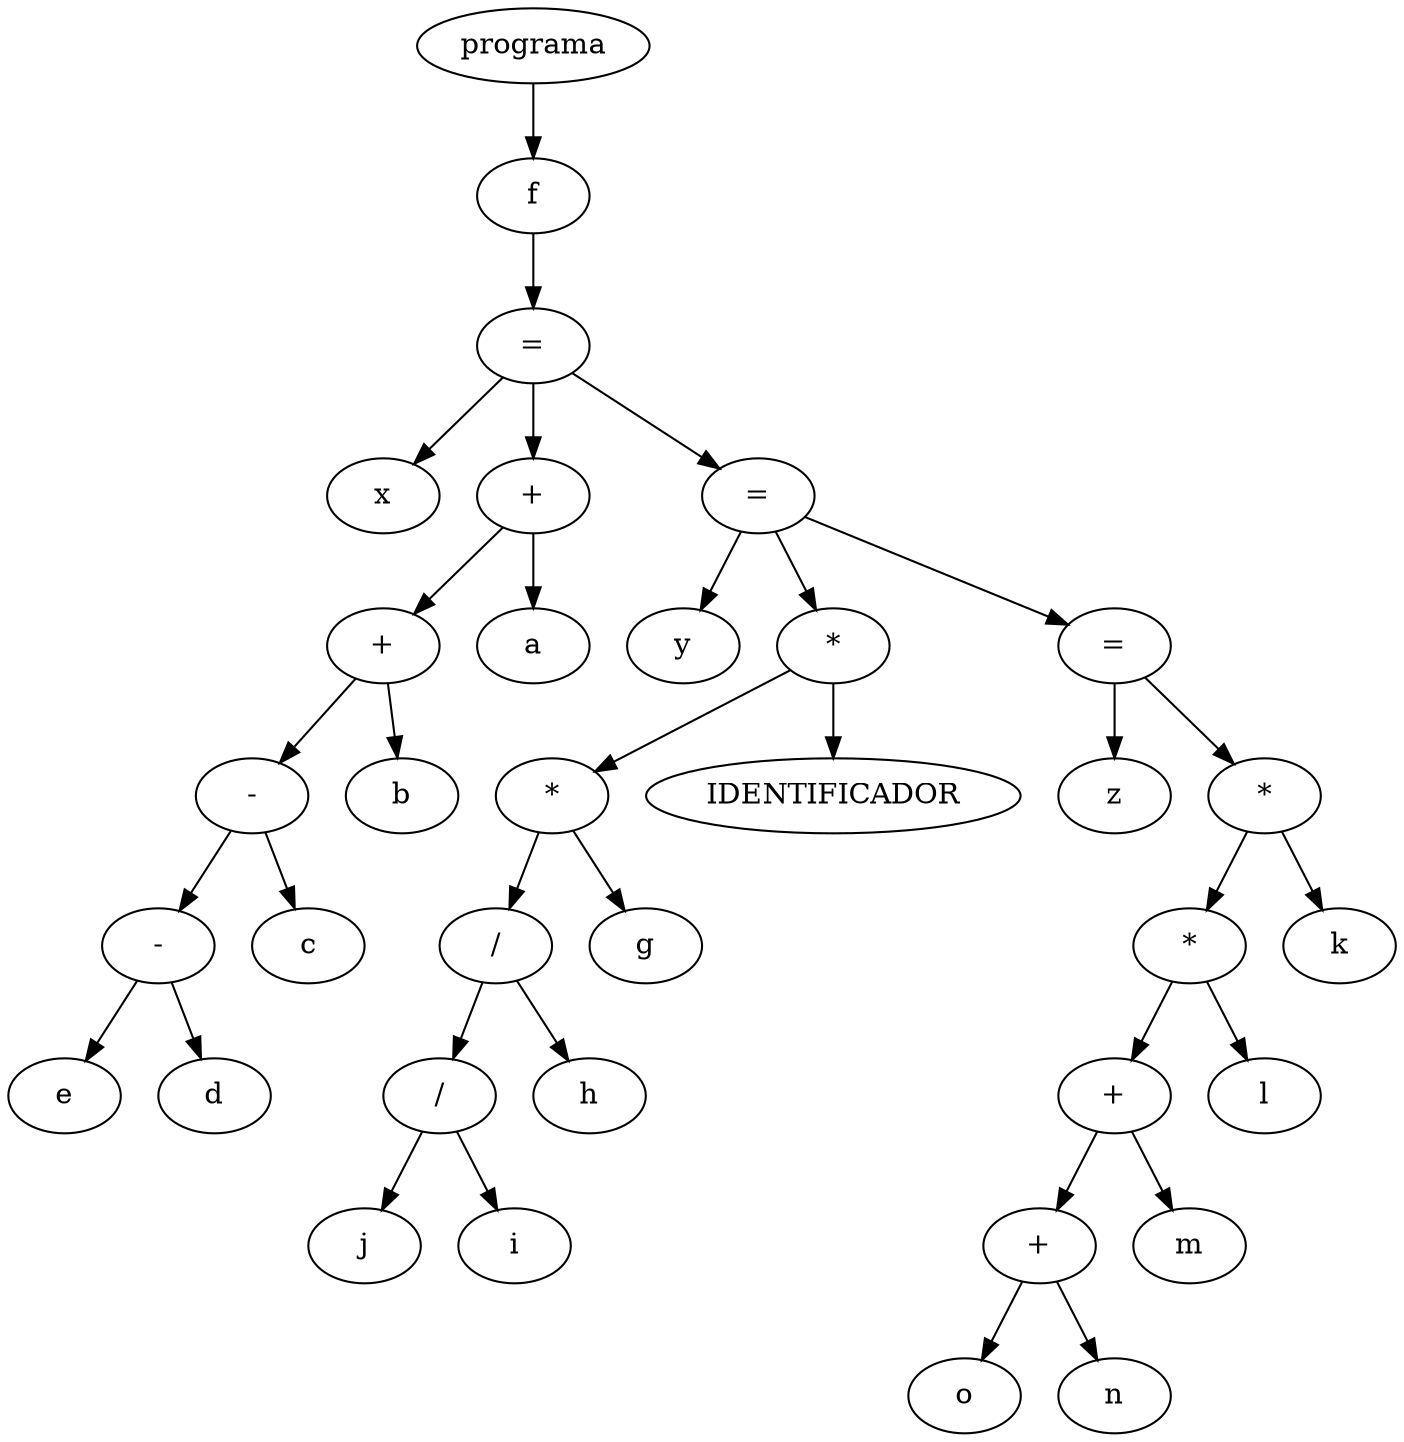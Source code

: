 digraph G {
node_0xb61640 [label="programa"]
node_0xb615f0 [label="f"]
node_0xb61640 -> node_0xb615f0
node_0xb609b0 [label="="]
node_0xb615f0 -> node_0xb609b0
node_0xb60480 [label="x"]
node_0xb609b0 -> node_0xb60480
node_0xb60570 [label="+"]
node_0xb609b0 -> node_0xb60570
node_0xb60660 [label="+"]
node_0xb60570 -> node_0xb60660
node_0xb60750 [label="-"]
node_0xb60660 -> node_0xb60750
node_0xb60840 [label="-"]
node_0xb60750 -> node_0xb60840
node_0xb608e0 [label="e"]
node_0xb60840 -> node_0xb608e0
node_0xb607f0 [label="d"]
node_0xb60840 -> node_0xb607f0
node_0xb60700 [label="c"]
node_0xb60750 -> node_0xb60700
node_0xb60610 [label="b"]
node_0xb60660 -> node_0xb60610
node_0xb60520 [label="a"]
node_0xb60570 -> node_0xb60520
node_0xb60f50 [label="="]
node_0xb609b0 -> node_0xb60f50
node_0xb60a70 [label="y"]
node_0xb60f50 -> node_0xb60a70
node_0xb60b10 [label="*"]
node_0xb60f50 -> node_0xb60b10
node_0xb60c00 [label="*"]
node_0xb60b10 -> node_0xb60c00
node_0xb60cf0 [label="/"]
node_0xb60c00 -> node_0xb60cf0
node_0xb60de0 [label="/"]
node_0xb60cf0 -> node_0xb60de0
node_0xb60e80 [label="j"]
node_0xb60de0 -> node_0xb60e80
node_0xb60d90 [label="i"]
node_0xb60de0 -> node_0xb60d90
node_0xb60ca0 [label="h"]
node_0xb60cf0 -> node_0xb60ca0
node_0xb60bb0 [label="g"]
node_0xb60c00 -> node_0xb60bb0
node_0xb60ac0 [label="IDENTIFICADOR"]
node_0xb60b10 -> node_0xb60ac0
node_0xb61540 [label="="]
node_0xb60f50 -> node_0xb61540
node_0xb61010 [label="z"]
node_0xb61540 -> node_0xb61010
node_0xb61100 [label="*"]
node_0xb61540 -> node_0xb61100
node_0xb611f0 [label="*"]
node_0xb61100 -> node_0xb611f0
node_0xb612e0 [label="+"]
node_0xb611f0 -> node_0xb612e0
node_0xb613d0 [label="+"]
node_0xb612e0 -> node_0xb613d0
node_0xb61470 [label="o"]
node_0xb613d0 -> node_0xb61470
node_0xb61380 [label="n"]
node_0xb613d0 -> node_0xb61380
node_0xb61290 [label="m"]
node_0xb612e0 -> node_0xb61290
node_0xb611a0 [label="l"]
node_0xb611f0 -> node_0xb611a0
node_0xb610b0 [label="k"]
node_0xb61100 -> node_0xb610b0
}
